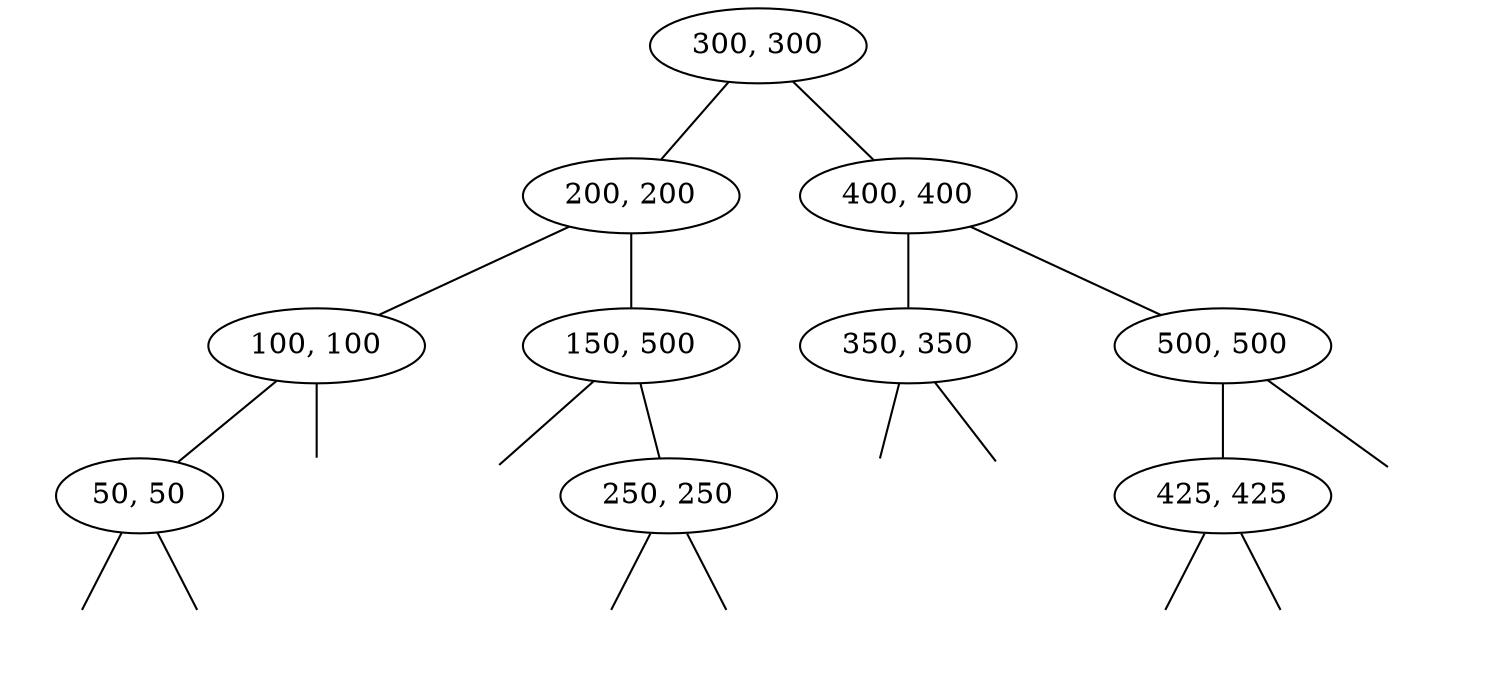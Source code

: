 graph g {
	graph [rankdir=BT]
	0 [label="300, 300"]
	1 [label="200, 200"]
	1 -- 0
	2 [label="100, 100"]
	2 -- 1
	3 [label="50, 50"]
	3 -- 2
	-1 [label="" style=invis]
	-1 -- 3
	-2 [label="" style=invis]
	-2 -- 3
	-3 [label="" style=invis]
	-3 -- 2
	4 [label="150, 500"]
	4 -- 1
	-4 [label="" style=invis]
	-4 -- 4
	5 [label="250, 250"]
	5 -- 4
	-5 [label="" style=invis]
	-5 -- 5
	-6 [label="" style=invis]
	-6 -- 5
	6 [label="400, 400"]
	6 -- 0
	7 [label="350, 350"]
	7 -- 6
	-7 [label="" style=invis]
	-7 -- 7
	-8 [label="" style=invis]
	-8 -- 7
	8 [label="500, 500"]
	8 -- 6
	9 [label="425, 425"]
	9 -- 8
	-9 [label="" style=invis]
	-9 -- 9
	-10 [label="" style=invis]
	-10 -- 9
	-11 [label="" style=invis]
	-11 -- 8
}
